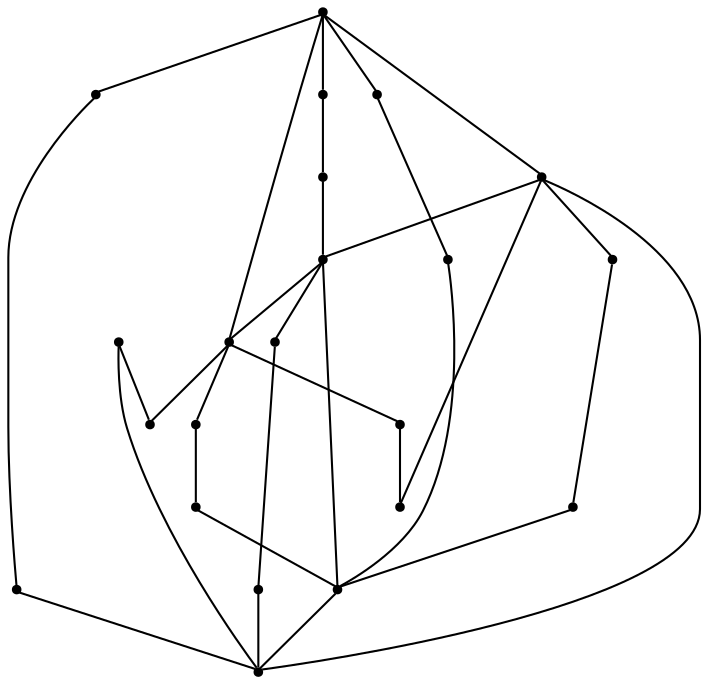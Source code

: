 graph {
  node [shape=point,comment="{\"directed\":false,\"doi\":\"10.1007/978-3-031-22203-0_21\",\"figure\":\"3 (3)\"}"]

  v0 [pos="1282.9127328669674,519.5203247653253"]
  v1 [pos="1246.8986694427474,305.2607836875735"]
  v2 [pos="1293.7644778776207,416.3863100150089"]
  v3 [pos="1235.2551214549196,547.854745922197"]
  v4 [pos="1135.8351390915893,582.9182414776135"]
  v5 [pos="993.3290915326621,519.8838155516689"]
  v6 [pos="1135.8351390915893,194.1984873180519"]
  v7 [pos="1091.9103903578705,578.5540708349633"]
  v8 [pos="976.5138975334639,353.96357332491414"]
  v9 [pos="985.0777948637644,420.9973835090333"]
  v10 [pos="1024.7674595961762,471.85503103579026"]
  v11 [pos="1028.9805737991687,521.9300657547325"]
  v12 [pos="1246.8986694427474,471.85503103579026"]
  v13 [pos="1024.7674595961762,305.2607836875735"]
  v14 [pos="1163.1342508992675,262.4502789730632"]
  v15 [pos="1205.842171671919,369.2200282261146"]
  v16 [pos="1079.9720782598042,443.2716245323875"]
  v17 [pos="1107.8806532569076,513.0379942490588"]
  v18 [pos="1215.0352763953404,305.2607836875735"]
  v19 [pos="1116.3362595118688,305.2607836875735"]
  v20 [pos="1125.942975098206,471.85503103579026"]
  v21 [pos="1059.5646314709115,471.85503103579026"]

  v0 -- v1 [id="-1",pos="1282.9127328669674,519.5203247653253 1337.2400520659348,432.67182461842197 1331.8832383561494,305.26072009993493 1246.8986694427474,305.2607836875735"]
  v10 -- v21 [id="-2",pos="1024.7674595961762,471.85503103579026 1059.5646314709115,471.85503103579026 1059.5646314709115,471.85503103579026 1059.5646314709115,471.85503103579026"]
  v21 -- v20 [id="-3",pos="1059.5646314709115,471.85503103579026 1125.942975098206,471.85503103579026 1125.942975098206,471.85503103579026 1125.942975098206,471.85503103579026"]
  v20 -- v12 [id="-4",pos="1125.942975098206,471.85503103579026 1246.8986694427474,471.85503103579026 1246.8986694427474,471.85503103579026 1246.8986694427474,471.85503103579026"]
  v10 -- v4 [id="-5",pos="1024.7674595961762,471.85503103579026 1135.8351390915893,582.9182414776135 1135.8351390915893,582.9182414776135 1135.8351390915893,582.9182414776135"]
  v13 -- v19 [id="-6",pos="1024.7674595961762,305.2607836875735 1116.3362595118688,305.2607836875735 1116.3362595118688,305.2607836875735 1116.3362595118688,305.2607836875735"]
  v19 -- v18 [id="-7",pos="1116.3362595118688,305.2607836875735 1215.0352763953404,305.2607836875735 1215.0352763953404,305.2607836875735 1215.0352763953404,305.2607836875735"]
  v18 -- v1 [id="-8",pos="1215.0352763953404,305.2607836875735 1246.8986694427474,305.2607836875735 1246.8986694427474,305.2607836875735 1246.8986694427474,305.2607836875735"]
  v13 -- v6 [id="-9",pos="1024.7674595961762,305.2607836875735 1135.8351390915893,194.1984873180519 1135.8351390915893,194.1984873180519 1135.8351390915893,194.1984873180519"]
  v13 -- v10 [id="-10",pos="1024.7674595961762,305.2607836875735 1024.7674595961762,471.85503103579026 1024.7674595961762,471.85503103579026 1024.7674595961762,471.85503103579026"]
  v0 -- v11 [id="-11",pos="1282.9127328669674,519.5203247653253 1275.1170105029425,531.981025722329 1266.093447935923,543.6068321879761 1255.900118675227,553.901485218652 1184.15360155003,626.3573574597272 1054.4552172589276,632.8660515552139 1028.9805737991687,521.9300657547325"]
  v2 -- v1 [id="-12",pos="1293.7644778776207,416.3863100150089 1293.3856141285362,367.071421911077 1274.547353426899,321.84945644290417 1246.8986694427474,305.2607836875735"]
  v3 -- v2 [id="-13",pos="1235.2551214549196,547.854745922197 1277.5082096691467,514.652347421469 1294.1260466932504,463.6359713988893 1293.7644778776207,416.3863100150089"]
  v4 -- v3 [id="-14",pos="1135.8351390915893,582.9182414776135 1178.532552171048,579.8687899123515 1211.1801934237142,566.7692938183076 1235.2551214549196,547.854745922197"]
  v5 -- v6 [id="-15",pos="993.3290915326621,519.8838155516689 902.218426753109,409.8210329626703 949.7188081924965,194.1986144933287 1135.8351390915893,194.1984873180519"]
  v7 -- v5 [id="-16",pos="1091.9103903578705,578.5540708349633 1049.7648969031488,569.7710544624248 1016.9094452596148,548.3604468503801 993.3290915326621,519.8838155516689"]
  v4 -- v7 [id="-17",pos="1135.8351390915893,582.9182414776135 1120.2136744628917,582.9182414776135 1105.5687446670386,581.3992041431786 1091.9103903578705,578.5540708349633"]
  v8 -- v6 [id="-18",pos="976.5138975334639,353.96357332491414 983.1569605666145,288.2890026441636 1031.8382874488127,218.19663836117445 1135.8351390915893,194.1984873180519"]
  v9 -- v8 [id="-19",pos="985.0777948637644,420.9973835090333 977.1771597737393,400.8156753619865 974.1135778440041,377.6974892256652 976.5138975334639,353.96357332491414"]
  v10 -- v9 [id="-20",pos="1024.7674595961762,471.85503103579026 1006.7649318673746,459.85396590768335 993.3016377382669,442.01575639172586 985.0777948637644,420.9973835090333"]
  v10 -- v11 [id="-21",pos="1024.7674595961762,471.85503103579026 1024.1081568383747,490.7341438456238 1025.6491008130267,507.44082779135607 1028.9805737991687,521.9300657547325"]
  v12 -- v13 [id="-22",pos="1246.8986694427474,471.85503103579026 1024.7674595961762,305.2607836875735 1024.7674595961762,305.2607836875735 1024.7674595961762,305.2607836875735"]
  v12 -- v1 [id="-23",pos="1246.8986694427474,471.85503103579026 1246.8986694427474,305.2607836875735 1246.8986694427474,305.2607836875735 1246.8986694427474,305.2607836875735"]
  v14 -- v6 [id="-24",pos="1163.1342508992675,262.4502789730632 1135.8351390915893,194.1984873180519 1135.8351390915893,194.1984873180519 1135.8351390915893,194.1984873180519"]
  v15 -- v14 [id="-25",pos="1205.842171671919,369.2200282261146 1163.1342508992675,262.4502789730632 1163.1342508992675,262.4502789730632 1163.1342508992675,262.4502789730632"]
  v12 -- v15 [id="-26",pos="1246.8986694427474,471.85503103579026 1205.842171671919,369.2200282261146 1205.842171671919,369.2200282261146 1205.842171671919,369.2200282261146"]
  v6 -- v1 [id="-27",pos="1135.8351390915893,194.1984873180519 1246.8986694427474,305.2607836875735 1246.8986694427474,305.2607836875735 1246.8986694427474,305.2607836875735"]
  v16 -- v13 [id="-28",pos="1079.9720782598042,443.2716245323875 1024.7674595961762,305.2607836875735 1024.7674595961762,305.2607836875735 1024.7674595961762,305.2607836875735"]
  v17 -- v16 [id="-29",pos="1107.8806532569076,513.0379942490588 1079.9720782598042,443.2716245323875 1079.9720782598042,443.2716245323875 1079.9720782598042,443.2716245323875"]
  v4 -- v17 [id="-30",pos="1135.8351390915893,582.9182414776135 1107.8806532569076,513.0379942490588 1107.8806532569076,513.0379942490588 1107.8806532569076,513.0379942490588"]
  v4 -- v12 [id="-31",pos="1135.8351390915893,582.9182414776135 1246.8986694427474,471.85503103579026 1246.8986694427474,471.85503103579026 1246.8986694427474,471.85503103579026"]
}